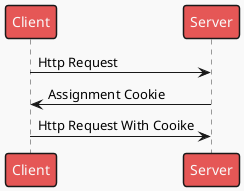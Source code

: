 @startuml sina-login
!theme mars
Client -> Server: Http Request
Server -> Client: Assignment Cookie
Client -> Server: Http Request With Cooike
@endum